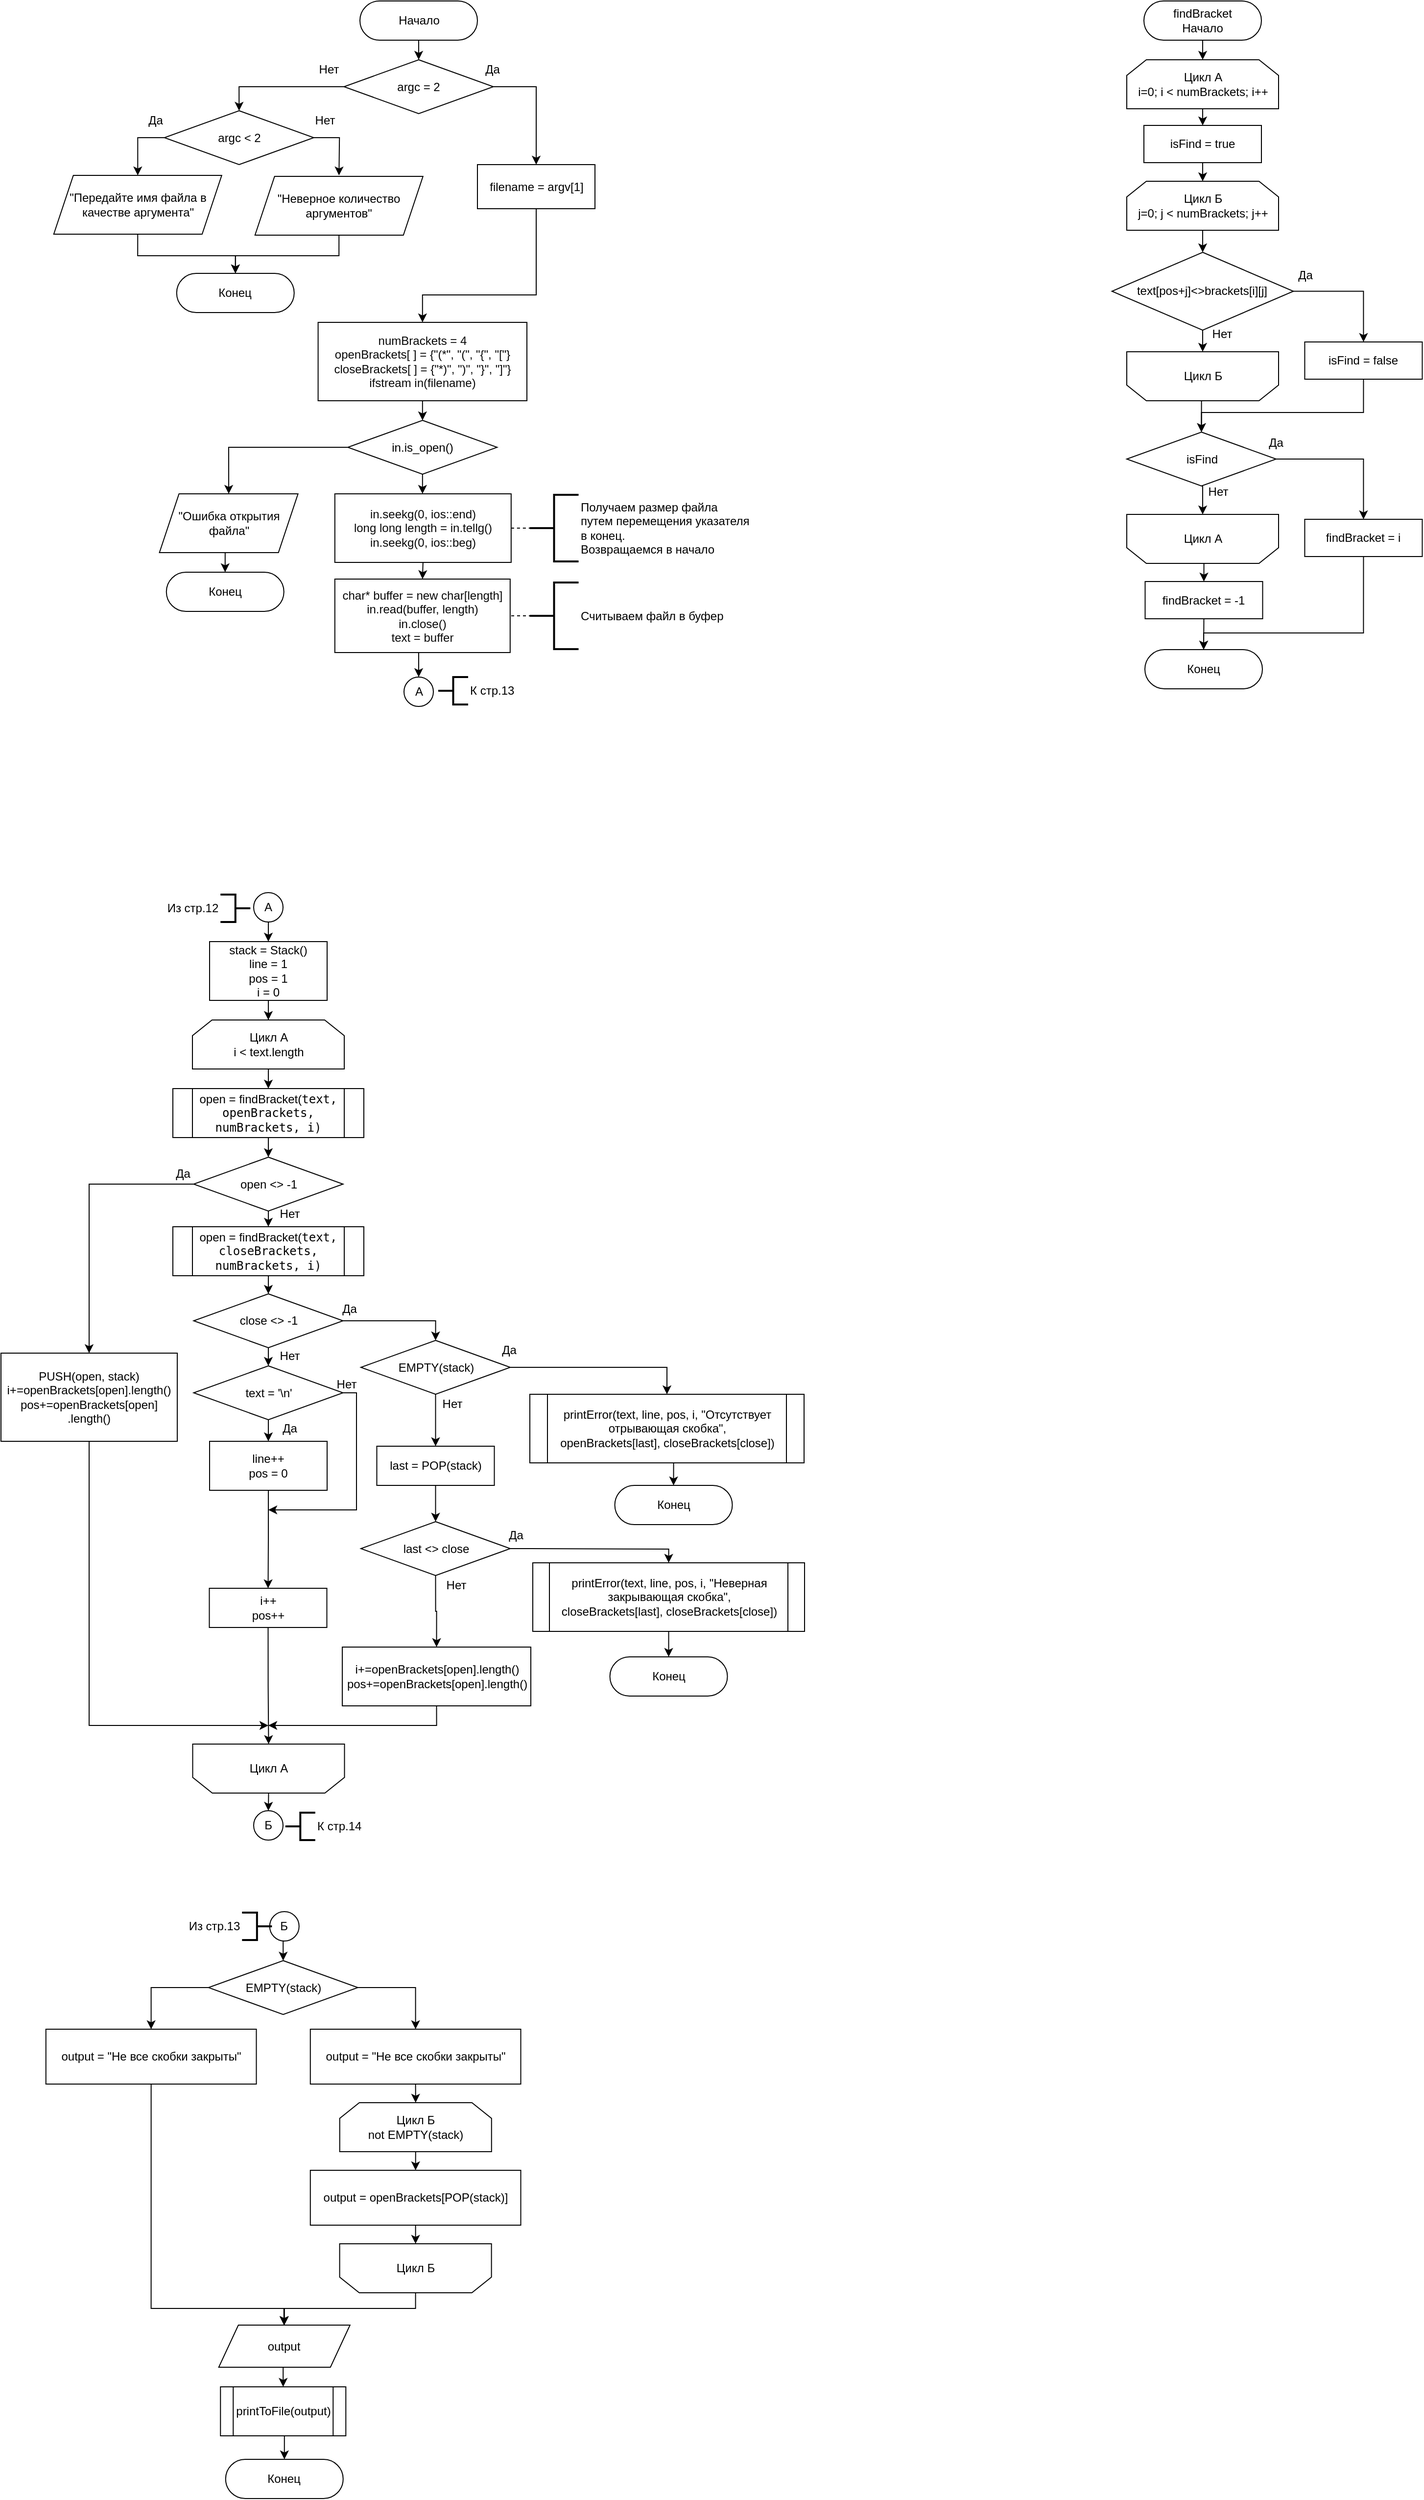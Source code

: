 <mxfile version="22.1.2" type="device">
  <diagram name="Страница — 1" id="zoibmuiwLpWQmR0h0pZn">
    <mxGraphModel dx="1595" dy="1927" grid="0" gridSize="10" guides="1" tooltips="1" connect="1" arrows="1" fold="1" page="1" pageScale="1" pageWidth="827" pageHeight="1169" math="0" shadow="0">
      <root>
        <mxCell id="0" />
        <mxCell id="1" parent="0" />
        <mxCell id="9BEvvEZja1P8HyDx4Oen-27" style="edgeStyle=orthogonalEdgeStyle;rounded=0;orthogonalLoop=1;jettySize=auto;html=1;exitX=0.5;exitY=1;exitDx=0;exitDy=0;entryX=0.5;entryY=0;entryDx=0;entryDy=0;" parent="1" source="ZhcjvvZl7OGJaKGq7VVc-1" target="9BEvvEZja1P8HyDx4Oen-25" edge="1">
          <mxGeometry relative="1" as="geometry" />
        </mxCell>
        <mxCell id="ZhcjvvZl7OGJaKGq7VVc-1" value="Начало" style="rounded=1;whiteSpace=wrap;html=1;arcSize=50;" parent="1" vertex="1">
          <mxGeometry x="369.5" y="-740" width="120" height="40" as="geometry" />
        </mxCell>
        <mxCell id="ZhcjvvZl7OGJaKGq7VVc-5" value="" style="edgeStyle=orthogonalEdgeStyle;rounded=0;orthogonalLoop=1;jettySize=auto;html=1;" parent="1" source="ZhcjvvZl7OGJaKGq7VVc-3" target="ZhcjvvZl7OGJaKGq7VVc-4" edge="1">
          <mxGeometry relative="1" as="geometry" />
        </mxCell>
        <mxCell id="ZhcjvvZl7OGJaKGq7VVc-3" value="stack = Stack()&lt;br&gt;line = 1&lt;br&gt;pos = 1&lt;br&gt;i = 0" style="rounded=0;whiteSpace=wrap;html=1;" parent="1" vertex="1">
          <mxGeometry x="216" y="220" width="120" height="60" as="geometry" />
        </mxCell>
        <mxCell id="ZhcjvvZl7OGJaKGq7VVc-11" style="edgeStyle=orthogonalEdgeStyle;rounded=0;orthogonalLoop=1;jettySize=auto;html=1;exitX=0.5;exitY=1;exitDx=0;exitDy=0;entryX=0.5;entryY=0;entryDx=0;entryDy=0;" parent="1" source="ZhcjvvZl7OGJaKGq7VVc-4" target="ZhcjvvZl7OGJaKGq7VVc-7" edge="1">
          <mxGeometry relative="1" as="geometry" />
        </mxCell>
        <mxCell id="ZhcjvvZl7OGJaKGq7VVc-4" value="Цикл А&lt;br&gt;i &amp;lt; text.length" style="shape=loopLimit;whiteSpace=wrap;html=1;" parent="1" vertex="1">
          <mxGeometry x="198.5" y="300" width="155" height="50" as="geometry" />
        </mxCell>
        <mxCell id="ZhcjvvZl7OGJaKGq7VVc-9" value="" style="edgeStyle=orthogonalEdgeStyle;rounded=0;orthogonalLoop=1;jettySize=auto;html=1;" parent="1" source="ZhcjvvZl7OGJaKGq7VVc-7" target="ZhcjvvZl7OGJaKGq7VVc-8" edge="1">
          <mxGeometry relative="1" as="geometry" />
        </mxCell>
        <mxCell id="ZhcjvvZl7OGJaKGq7VVc-7" value="open =&amp;nbsp;findBracket(&lt;span style=&quot;font-family: &amp;quot;JetBrains Mono&amp;quot;, monospace; background-color: rgb(255, 255, 255);&quot;&gt;text&lt;/span&gt;&lt;span style=&quot;font-family: &amp;quot;JetBrains Mono&amp;quot;, monospace; background-color: rgb(255, 255, 255); color: rgb(8, 8, 8);&quot;&gt;, &lt;/span&gt;&lt;span style=&quot;font-family: &amp;quot;JetBrains Mono&amp;quot;, monospace; background-color: rgb(255, 255, 255);&quot;&gt;openBrackets&lt;/span&gt;&lt;span style=&quot;font-family: &amp;quot;JetBrains Mono&amp;quot;, monospace; background-color: rgb(255, 255, 255); color: rgb(8, 8, 8);&quot;&gt;, &lt;/span&gt;&lt;span style=&quot;font-family: &amp;quot;JetBrains Mono&amp;quot;, monospace; background-color: rgb(255, 255, 255);&quot;&gt;numBrackets&lt;/span&gt;&lt;span style=&quot;font-family: &amp;quot;JetBrains Mono&amp;quot;, monospace; background-color: rgb(255, 255, 255); color: rgb(8, 8, 8);&quot;&gt;, &lt;/span&gt;&lt;span style=&quot;font-family: &amp;quot;JetBrains Mono&amp;quot;, monospace; background-color: rgb(255, 255, 255);&quot;&gt;i&lt;/span&gt;&lt;span style=&quot;font-family: &amp;quot;JetBrains Mono&amp;quot;, monospace; background-color: rgb(255, 255, 255); color: rgb(8, 8, 8);&quot;&gt;)&lt;/span&gt;" style="shape=process;whiteSpace=wrap;html=1;backgroundOutline=1;" parent="1" vertex="1">
          <mxGeometry x="178.5" y="370" width="195" height="50" as="geometry" />
        </mxCell>
        <mxCell id="ZhcjvvZl7OGJaKGq7VVc-20" style="edgeStyle=orthogonalEdgeStyle;rounded=0;orthogonalLoop=1;jettySize=auto;html=1;exitX=0;exitY=0.5;exitDx=0;exitDy=0;" parent="1" source="ZhcjvvZl7OGJaKGq7VVc-8" target="ZhcjvvZl7OGJaKGq7VVc-12" edge="1">
          <mxGeometry relative="1" as="geometry" />
        </mxCell>
        <mxCell id="ZhcjvvZl7OGJaKGq7VVc-32" style="edgeStyle=orthogonalEdgeStyle;rounded=0;orthogonalLoop=1;jettySize=auto;html=1;exitX=0.5;exitY=1;exitDx=0;exitDy=0;entryX=0.5;entryY=0;entryDx=0;entryDy=0;" parent="1" source="ZhcjvvZl7OGJaKGq7VVc-8" target="ZhcjvvZl7OGJaKGq7VVc-31" edge="1">
          <mxGeometry relative="1" as="geometry" />
        </mxCell>
        <mxCell id="ZhcjvvZl7OGJaKGq7VVc-8" value="open &amp;lt;&amp;gt; -1" style="rhombus;whiteSpace=wrap;html=1;" parent="1" vertex="1">
          <mxGeometry x="199.75" y="440" width="152.5" height="55" as="geometry" />
        </mxCell>
        <mxCell id="9BEvvEZja1P8HyDx4Oen-1" style="edgeStyle=orthogonalEdgeStyle;rounded=0;orthogonalLoop=1;jettySize=auto;html=1;exitX=0.5;exitY=1;exitDx=0;exitDy=0;" parent="1" source="ZhcjvvZl7OGJaKGq7VVc-12" edge="1">
          <mxGeometry relative="1" as="geometry">
            <mxPoint x="276" y="1020" as="targetPoint" />
            <Array as="points">
              <mxPoint x="93" y="1020" />
            </Array>
          </mxGeometry>
        </mxCell>
        <mxCell id="ZhcjvvZl7OGJaKGq7VVc-12" value="PUSH(open, stack)&lt;br&gt;i+=openBrackets[open].length()&lt;br&gt;pos+=openBrackets[open]&lt;br&gt;.length()" style="rounded=0;whiteSpace=wrap;html=1;" parent="1" vertex="1">
          <mxGeometry x="3" y="640" width="180" height="90" as="geometry" />
        </mxCell>
        <mxCell id="ZhcjvvZl7OGJaKGq7VVc-30" style="edgeStyle=orthogonalEdgeStyle;rounded=0;orthogonalLoop=1;jettySize=auto;html=1;exitX=1;exitY=0.5;exitDx=0;exitDy=0;entryX=0.5;entryY=0;entryDx=0;entryDy=0;" parent="1" source="ZhcjvvZl7OGJaKGq7VVc-16" target="ZhcjvvZl7OGJaKGq7VVc-18" edge="1">
          <mxGeometry relative="1" as="geometry" />
        </mxCell>
        <mxCell id="ZhcjvvZl7OGJaKGq7VVc-48" style="edgeStyle=orthogonalEdgeStyle;rounded=0;orthogonalLoop=1;jettySize=auto;html=1;exitX=0.5;exitY=1;exitDx=0;exitDy=0;entryX=0.5;entryY=0;entryDx=0;entryDy=0;" parent="1" source="ZhcjvvZl7OGJaKGq7VVc-16" target="ZhcjvvZl7OGJaKGq7VVc-22" edge="1">
          <mxGeometry relative="1" as="geometry" />
        </mxCell>
        <mxCell id="ZhcjvvZl7OGJaKGq7VVc-16" value="close &amp;lt;&amp;gt; -1" style="rhombus;whiteSpace=wrap;html=1;" parent="1" vertex="1">
          <mxGeometry x="199.75" y="579.5" width="152.5" height="55" as="geometry" />
        </mxCell>
        <mxCell id="ZhcjvvZl7OGJaKGq7VVc-37" style="edgeStyle=orthogonalEdgeStyle;rounded=0;orthogonalLoop=1;jettySize=auto;html=1;exitX=0.5;exitY=1;exitDx=0;exitDy=0;entryX=0.5;entryY=0;entryDx=0;entryDy=0;" parent="1" source="ZhcjvvZl7OGJaKGq7VVc-18" target="ZhcjvvZl7OGJaKGq7VVc-35" edge="1">
          <mxGeometry relative="1" as="geometry" />
        </mxCell>
        <mxCell id="ZhcjvvZl7OGJaKGq7VVc-38" style="edgeStyle=orthogonalEdgeStyle;rounded=0;orthogonalLoop=1;jettySize=auto;html=1;exitX=1;exitY=0.5;exitDx=0;exitDy=0;entryX=0.5;entryY=0;entryDx=0;entryDy=0;" parent="1" source="ZhcjvvZl7OGJaKGq7VVc-18" target="ZhcjvvZl7OGJaKGq7VVc-27" edge="1">
          <mxGeometry relative="1" as="geometry" />
        </mxCell>
        <mxCell id="ZhcjvvZl7OGJaKGq7VVc-18" value="EMPTY(stack)" style="rhombus;whiteSpace=wrap;html=1;" parent="1" vertex="1">
          <mxGeometry x="370.5" y="627" width="152.5" height="55" as="geometry" />
        </mxCell>
        <mxCell id="ZhcjvvZl7OGJaKGq7VVc-41" style="edgeStyle=orthogonalEdgeStyle;rounded=0;orthogonalLoop=1;jettySize=auto;html=1;exitX=1;exitY=0.5;exitDx=0;exitDy=0;entryX=0.5;entryY=0;entryDx=0;entryDy=0;" parent="1" source="ZhcjvvZl7OGJaKGq7VVc-19" target="ZhcjvvZl7OGJaKGq7VVc-28" edge="1">
          <mxGeometry relative="1" as="geometry">
            <mxPoint x="546" y="839.5" as="sourcePoint" />
            <Array as="points">
              <mxPoint x="543" y="840" />
              <mxPoint x="685" y="840" />
            </Array>
          </mxGeometry>
        </mxCell>
        <mxCell id="9BEvvEZja1P8HyDx4Oen-3" style="edgeStyle=orthogonalEdgeStyle;rounded=0;orthogonalLoop=1;jettySize=auto;html=1;exitX=0.5;exitY=1;exitDx=0;exitDy=0;entryX=0.5;entryY=0;entryDx=0;entryDy=0;" parent="1" source="ZhcjvvZl7OGJaKGq7VVc-19" target="9BEvvEZja1P8HyDx4Oen-2" edge="1">
          <mxGeometry relative="1" as="geometry" />
        </mxCell>
        <mxCell id="ZhcjvvZl7OGJaKGq7VVc-19" value="last &amp;lt;&amp;gt; close" style="rhombus;whiteSpace=wrap;html=1;" parent="1" vertex="1">
          <mxGeometry x="370.5" y="812" width="152.5" height="55" as="geometry" />
        </mxCell>
        <mxCell id="ZhcjvvZl7OGJaKGq7VVc-29" style="edgeStyle=orthogonalEdgeStyle;rounded=0;orthogonalLoop=1;jettySize=auto;html=1;exitX=0.5;exitY=1;exitDx=0;exitDy=0;entryX=0.5;entryY=0;entryDx=0;entryDy=0;" parent="1" source="ZhcjvvZl7OGJaKGq7VVc-22" target="ZhcjvvZl7OGJaKGq7VVc-26" edge="1">
          <mxGeometry relative="1" as="geometry" />
        </mxCell>
        <mxCell id="ZhcjvvZl7OGJaKGq7VVc-50" style="edgeStyle=orthogonalEdgeStyle;rounded=0;orthogonalLoop=1;jettySize=auto;html=1;exitX=1;exitY=0.5;exitDx=0;exitDy=0;" parent="1" source="ZhcjvvZl7OGJaKGq7VVc-22" edge="1">
          <mxGeometry relative="1" as="geometry">
            <Array as="points">
              <mxPoint x="366" y="681" />
              <mxPoint x="366" y="800" />
            </Array>
            <mxPoint x="276" y="800" as="targetPoint" />
          </mxGeometry>
        </mxCell>
        <mxCell id="ZhcjvvZl7OGJaKGq7VVc-22" value="text = &#39;\n&#39;" style="rhombus;whiteSpace=wrap;html=1;" parent="1" vertex="1">
          <mxGeometry x="199.75" y="653" width="152.5" height="55" as="geometry" />
        </mxCell>
        <mxCell id="ZhcjvvZl7OGJaKGq7VVc-60" style="edgeStyle=orthogonalEdgeStyle;rounded=0;orthogonalLoop=1;jettySize=auto;html=1;exitX=0.5;exitY=1;exitDx=0;exitDy=0;entryX=0.5;entryY=1;entryDx=0;entryDy=0;" parent="1" source="ZhcjvvZl7OGJaKGq7VVc-23" target="ZhcjvvZl7OGJaKGq7VVc-61" edge="1">
          <mxGeometry relative="1" as="geometry">
            <mxPoint x="276" y="936" as="targetPoint" />
          </mxGeometry>
        </mxCell>
        <mxCell id="ZhcjvvZl7OGJaKGq7VVc-23" value="i++&lt;br&gt;pos++" style="rounded=0;whiteSpace=wrap;html=1;" parent="1" vertex="1">
          <mxGeometry x="215.75" y="880" width="120" height="40" as="geometry" />
        </mxCell>
        <mxCell id="ZhcjvvZl7OGJaKGq7VVc-51" style="edgeStyle=orthogonalEdgeStyle;rounded=0;orthogonalLoop=1;jettySize=auto;html=1;exitX=0.5;exitY=1;exitDx=0;exitDy=0;entryX=0.5;entryY=0;entryDx=0;entryDy=0;" parent="1" source="ZhcjvvZl7OGJaKGq7VVc-26" target="ZhcjvvZl7OGJaKGq7VVc-23" edge="1">
          <mxGeometry relative="1" as="geometry" />
        </mxCell>
        <mxCell id="ZhcjvvZl7OGJaKGq7VVc-26" value="line++&lt;br&gt;pos = 0" style="rounded=0;whiteSpace=wrap;html=1;" parent="1" vertex="1">
          <mxGeometry x="216" y="730" width="120" height="50" as="geometry" />
        </mxCell>
        <mxCell id="ZhcjvvZl7OGJaKGq7VVc-40" style="edgeStyle=orthogonalEdgeStyle;rounded=0;orthogonalLoop=1;jettySize=auto;html=1;exitX=0.5;exitY=1;exitDx=0;exitDy=0;entryX=0.5;entryY=0;entryDx=0;entryDy=0;" parent="1" source="ZhcjvvZl7OGJaKGq7VVc-27" target="ZhcjvvZl7OGJaKGq7VVc-39" edge="1">
          <mxGeometry relative="1" as="geometry" />
        </mxCell>
        <mxCell id="ZhcjvvZl7OGJaKGq7VVc-27" value="printError(text, line, pos, i,&amp;nbsp;&quot;Отсутствует отрывающая скобка&quot;, openBrackets&lt;span style=&quot;border-color: var(--border-color); background-color: rgb(255, 255, 255); color: rgb(8, 8, 8);&quot;&gt;[&lt;/span&gt;&lt;span style=&quot;border-color: var(--border-color); background-color: rgb(255, 255, 255);&quot;&gt;last&lt;/span&gt;&lt;span style=&quot;border-color: var(--border-color); background-color: rgb(255, 255, 255); color: rgb(8, 8, 8);&quot;&gt;],&amp;nbsp;&lt;/span&gt;&lt;span style=&quot;border-color: var(--border-color); background-color: rgb(255, 255, 255);&quot;&gt;closeBrackets&lt;/span&gt;&lt;span style=&quot;border-color: var(--border-color); background-color: rgb(255, 255, 255); color: rgb(8, 8, 8);&quot;&gt;[&lt;/span&gt;&lt;span style=&quot;border-color: var(--border-color); background-color: rgb(255, 255, 255);&quot;&gt;close&lt;/span&gt;&lt;span style=&quot;border-color: var(--border-color); background-color: rgb(255, 255, 255); color: rgb(8, 8, 8);&quot;&gt;])&lt;/span&gt;" style="shape=process;whiteSpace=wrap;html=1;backgroundOutline=1;size=0.063;" parent="1" vertex="1">
          <mxGeometry x="543" y="682" width="280" height="70" as="geometry" />
        </mxCell>
        <mxCell id="ZhcjvvZl7OGJaKGq7VVc-42" style="edgeStyle=orthogonalEdgeStyle;rounded=0;orthogonalLoop=1;jettySize=auto;html=1;exitX=0.5;exitY=1;exitDx=0;exitDy=0;entryX=0.5;entryY=0;entryDx=0;entryDy=0;" parent="1" source="ZhcjvvZl7OGJaKGq7VVc-28" target="ZhcjvvZl7OGJaKGq7VVc-34" edge="1">
          <mxGeometry relative="1" as="geometry" />
        </mxCell>
        <mxCell id="ZhcjvvZl7OGJaKGq7VVc-28" value="printError(text, line, pos, i,&amp;nbsp;&quot;Неверная закрывающая скобка&quot;, closeBrackets&lt;span style=&quot;border-color: var(--border-color); background-color: rgb(255, 255, 255); color: rgb(8, 8, 8);&quot;&gt;[&lt;/span&gt;&lt;span style=&quot;border-color: var(--border-color); background-color: rgb(255, 255, 255);&quot;&gt;last&lt;/span&gt;&lt;span style=&quot;border-color: var(--border-color); background-color: rgb(255, 255, 255); color: rgb(8, 8, 8);&quot;&gt;],&amp;nbsp;&lt;/span&gt;&lt;span style=&quot;border-color: var(--border-color); background-color: rgb(255, 255, 255);&quot;&gt;closeBrackets&lt;/span&gt;&lt;span style=&quot;border-color: var(--border-color); background-color: rgb(255, 255, 255); color: rgb(8, 8, 8);&quot;&gt;[&lt;/span&gt;&lt;span style=&quot;border-color: var(--border-color); background-color: rgb(255, 255, 255);&quot;&gt;close&lt;/span&gt;&lt;span style=&quot;border-color: var(--border-color); background-color: rgb(255, 255, 255); color: rgb(8, 8, 8);&quot;&gt;])&lt;/span&gt;" style="shape=process;whiteSpace=wrap;html=1;backgroundOutline=1;size=0.063;" parent="1" vertex="1">
          <mxGeometry x="546" y="854" width="277.5" height="70" as="geometry" />
        </mxCell>
        <mxCell id="ZhcjvvZl7OGJaKGq7VVc-33" style="edgeStyle=orthogonalEdgeStyle;rounded=0;orthogonalLoop=1;jettySize=auto;html=1;exitX=0.5;exitY=1;exitDx=0;exitDy=0;entryX=0.5;entryY=0;entryDx=0;entryDy=0;" parent="1" source="ZhcjvvZl7OGJaKGq7VVc-31" target="ZhcjvvZl7OGJaKGq7VVc-16" edge="1">
          <mxGeometry relative="1" as="geometry" />
        </mxCell>
        <mxCell id="ZhcjvvZl7OGJaKGq7VVc-31" value="open =&amp;nbsp;findBracket(&lt;span style=&quot;font-family: &amp;quot;JetBrains Mono&amp;quot;, monospace; background-color: rgb(255, 255, 255);&quot;&gt;text&lt;/span&gt;&lt;span style=&quot;font-family: &amp;quot;JetBrains Mono&amp;quot;, monospace; background-color: rgb(255, 255, 255); color: rgb(8, 8, 8);&quot;&gt;, close&lt;/span&gt;&lt;span style=&quot;font-family: &amp;quot;JetBrains Mono&amp;quot;, monospace; background-color: rgb(255, 255, 255);&quot;&gt;Brackets&lt;/span&gt;&lt;span style=&quot;font-family: &amp;quot;JetBrains Mono&amp;quot;, monospace; background-color: rgb(255, 255, 255); color: rgb(8, 8, 8);&quot;&gt;, &lt;/span&gt;&lt;span style=&quot;font-family: &amp;quot;JetBrains Mono&amp;quot;, monospace; background-color: rgb(255, 255, 255);&quot;&gt;numBrackets&lt;/span&gt;&lt;span style=&quot;font-family: &amp;quot;JetBrains Mono&amp;quot;, monospace; background-color: rgb(255, 255, 255); color: rgb(8, 8, 8);&quot;&gt;, &lt;/span&gt;&lt;span style=&quot;font-family: &amp;quot;JetBrains Mono&amp;quot;, monospace; background-color: rgb(255, 255, 255);&quot;&gt;i&lt;/span&gt;&lt;span style=&quot;font-family: &amp;quot;JetBrains Mono&amp;quot;, monospace; background-color: rgb(255, 255, 255); color: rgb(8, 8, 8);&quot;&gt;)&lt;/span&gt;" style="shape=process;whiteSpace=wrap;html=1;backgroundOutline=1;" parent="1" vertex="1">
          <mxGeometry x="178.5" y="511" width="195" height="50" as="geometry" />
        </mxCell>
        <mxCell id="ZhcjvvZl7OGJaKGq7VVc-34" value="Конец" style="rounded=1;whiteSpace=wrap;html=1;arcSize=50;" parent="1" vertex="1">
          <mxGeometry x="624.75" y="950" width="120" height="40" as="geometry" />
        </mxCell>
        <mxCell id="ZhcjvvZl7OGJaKGq7VVc-36" style="edgeStyle=orthogonalEdgeStyle;rounded=0;orthogonalLoop=1;jettySize=auto;html=1;exitX=0.5;exitY=1;exitDx=0;exitDy=0;entryX=0.5;entryY=0;entryDx=0;entryDy=0;" parent="1" source="ZhcjvvZl7OGJaKGq7VVc-35" target="ZhcjvvZl7OGJaKGq7VVc-19" edge="1">
          <mxGeometry relative="1" as="geometry" />
        </mxCell>
        <mxCell id="ZhcjvvZl7OGJaKGq7VVc-35" value="last = POP(stack)" style="rounded=0;whiteSpace=wrap;html=1;" parent="1" vertex="1">
          <mxGeometry x="386.75" y="735" width="120" height="40" as="geometry" />
        </mxCell>
        <mxCell id="ZhcjvvZl7OGJaKGq7VVc-39" value="Конец" style="rounded=1;whiteSpace=wrap;html=1;arcSize=50;" parent="1" vertex="1">
          <mxGeometry x="629.75" y="775" width="120" height="40" as="geometry" />
        </mxCell>
        <mxCell id="ZhcjvvZl7OGJaKGq7VVc-44" value="Нет" style="text;html=1;strokeColor=none;fillColor=none;align=center;verticalAlign=middle;whiteSpace=wrap;rounded=0;" parent="1" vertex="1">
          <mxGeometry x="283" y="488" width="30" height="20" as="geometry" />
        </mxCell>
        <mxCell id="ZhcjvvZl7OGJaKGq7VVc-45" value="Да" style="text;html=1;strokeColor=none;fillColor=none;align=center;verticalAlign=middle;whiteSpace=wrap;rounded=0;" parent="1" vertex="1">
          <mxGeometry x="173.75" y="447" width="30" height="20" as="geometry" />
        </mxCell>
        <mxCell id="ZhcjvvZl7OGJaKGq7VVc-46" value="Да" style="text;html=1;strokeColor=none;fillColor=none;align=center;verticalAlign=middle;whiteSpace=wrap;rounded=0;" parent="1" vertex="1">
          <mxGeometry x="343.5" y="584.5" width="30" height="20" as="geometry" />
        </mxCell>
        <mxCell id="ZhcjvvZl7OGJaKGq7VVc-47" value="Нет" style="text;html=1;strokeColor=none;fillColor=none;align=center;verticalAlign=middle;whiteSpace=wrap;rounded=0;" parent="1" vertex="1">
          <mxGeometry x="283" y="633" width="30" height="20" as="geometry" />
        </mxCell>
        <mxCell id="ZhcjvvZl7OGJaKGq7VVc-53" value="Да" style="text;html=1;strokeColor=none;fillColor=none;align=center;verticalAlign=middle;whiteSpace=wrap;rounded=0;" parent="1" vertex="1">
          <mxGeometry x="506.75" y="627" width="30" height="20" as="geometry" />
        </mxCell>
        <mxCell id="ZhcjvvZl7OGJaKGq7VVc-54" value="Да" style="text;html=1;strokeColor=none;fillColor=none;align=center;verticalAlign=middle;whiteSpace=wrap;rounded=0;" parent="1" vertex="1">
          <mxGeometry x="514" y="816" width="30" height="20" as="geometry" />
        </mxCell>
        <mxCell id="ZhcjvvZl7OGJaKGq7VVc-55" value="Да" style="text;html=1;strokeColor=none;fillColor=none;align=center;verticalAlign=middle;whiteSpace=wrap;rounded=0;" parent="1" vertex="1">
          <mxGeometry x="283" y="707" width="30" height="20" as="geometry" />
        </mxCell>
        <mxCell id="ZhcjvvZl7OGJaKGq7VVc-56" value="Нет" style="text;html=1;strokeColor=none;fillColor=none;align=center;verticalAlign=middle;whiteSpace=wrap;rounded=0;" parent="1" vertex="1">
          <mxGeometry x="340.5" y="662" width="30" height="20" as="geometry" />
        </mxCell>
        <mxCell id="ZhcjvvZl7OGJaKGq7VVc-57" value="Нет" style="text;html=1;strokeColor=none;fillColor=none;align=center;verticalAlign=middle;whiteSpace=wrap;rounded=0;" parent="1" vertex="1">
          <mxGeometry x="453" y="867" width="30" height="20" as="geometry" />
        </mxCell>
        <mxCell id="ZhcjvvZl7OGJaKGq7VVc-59" value="Нет" style="text;html=1;strokeColor=none;fillColor=none;align=center;verticalAlign=middle;whiteSpace=wrap;rounded=0;" parent="1" vertex="1">
          <mxGeometry x="449" y="682" width="30" height="20" as="geometry" />
        </mxCell>
        <mxCell id="ZhcjvvZl7OGJaKGq7VVc-69" style="edgeStyle=orthogonalEdgeStyle;rounded=0;orthogonalLoop=1;jettySize=auto;html=1;exitX=0.5;exitY=0;exitDx=0;exitDy=0;entryX=0.5;entryY=0;entryDx=0;entryDy=0;" parent="1" source="ZhcjvvZl7OGJaKGq7VVc-61" target="ZhcjvvZl7OGJaKGq7VVc-66" edge="1">
          <mxGeometry relative="1" as="geometry" />
        </mxCell>
        <mxCell id="ZhcjvvZl7OGJaKGq7VVc-61" value="Цикл А" style="shape=loopLimit;whiteSpace=wrap;html=1;direction=west;" parent="1" vertex="1">
          <mxGeometry x="198.75" y="1039" width="155" height="50" as="geometry" />
        </mxCell>
        <mxCell id="ZhcjvvZl7OGJaKGq7VVc-63" style="edgeStyle=orthogonalEdgeStyle;rounded=0;orthogonalLoop=1;jettySize=auto;html=1;exitX=0.5;exitY=1;exitDx=0;exitDy=0;entryX=0.5;entryY=0;entryDx=0;entryDy=0;" parent="1" source="ZhcjvvZl7OGJaKGq7VVc-62" target="ZhcjvvZl7OGJaKGq7VVc-3" edge="1">
          <mxGeometry relative="1" as="geometry" />
        </mxCell>
        <mxCell id="ZhcjvvZl7OGJaKGq7VVc-62" value="A" style="ellipse;whiteSpace=wrap;html=1;aspect=fixed;" parent="1" vertex="1">
          <mxGeometry x="261" y="170" width="30" height="30" as="geometry" />
        </mxCell>
        <mxCell id="ZhcjvvZl7OGJaKGq7VVc-64" value="A" style="ellipse;whiteSpace=wrap;html=1;aspect=fixed;" parent="1" vertex="1">
          <mxGeometry x="414.5" y="-50" width="30" height="30" as="geometry" />
        </mxCell>
        <mxCell id="ZhcjvvZl7OGJaKGq7VVc-66" value="Б" style="ellipse;whiteSpace=wrap;html=1;aspect=fixed;" parent="1" vertex="1">
          <mxGeometry x="261" y="1107" width="30" height="30" as="geometry" />
        </mxCell>
        <mxCell id="ZhcjvvZl7OGJaKGq7VVc-72" style="edgeStyle=orthogonalEdgeStyle;rounded=0;orthogonalLoop=1;jettySize=auto;html=1;exitX=0.5;exitY=1;exitDx=0;exitDy=0;entryX=0.5;entryY=0;entryDx=0;entryDy=0;" parent="1" source="ZhcjvvZl7OGJaKGq7VVc-67" target="ZhcjvvZl7OGJaKGq7VVc-71" edge="1">
          <mxGeometry relative="1" as="geometry" />
        </mxCell>
        <mxCell id="ZhcjvvZl7OGJaKGq7VVc-67" value="Б" style="ellipse;whiteSpace=wrap;html=1;aspect=fixed;" parent="1" vertex="1">
          <mxGeometry x="277.38" y="1210" width="30" height="30" as="geometry" />
        </mxCell>
        <mxCell id="9BEvvEZja1P8HyDx4Oen-8" style="edgeStyle=orthogonalEdgeStyle;rounded=0;orthogonalLoop=1;jettySize=auto;html=1;exitX=0;exitY=0.5;exitDx=0;exitDy=0;entryX=0.5;entryY=0;entryDx=0;entryDy=0;" parent="1" source="ZhcjvvZl7OGJaKGq7VVc-71" target="9BEvvEZja1P8HyDx4Oen-13" edge="1">
          <mxGeometry relative="1" as="geometry">
            <mxPoint x="144.13" y="1346" as="targetPoint" />
          </mxGeometry>
        </mxCell>
        <mxCell id="9BEvvEZja1P8HyDx4Oen-9" style="edgeStyle=orthogonalEdgeStyle;rounded=0;orthogonalLoop=1;jettySize=auto;html=1;exitX=1;exitY=0.5;exitDx=0;exitDy=0;entryX=0.5;entryY=0;entryDx=0;entryDy=0;" parent="1" source="ZhcjvvZl7OGJaKGq7VVc-71" target="9BEvvEZja1P8HyDx4Oen-7" edge="1">
          <mxGeometry relative="1" as="geometry" />
        </mxCell>
        <mxCell id="ZhcjvvZl7OGJaKGq7VVc-71" value="EMPTY(stack)" style="rhombus;whiteSpace=wrap;html=1;" parent="1" vertex="1">
          <mxGeometry x="214.88" y="1260" width="152.5" height="55" as="geometry" />
        </mxCell>
        <mxCell id="9BEvvEZja1P8HyDx4Oen-22" style="edgeStyle=orthogonalEdgeStyle;rounded=0;orthogonalLoop=1;jettySize=auto;html=1;exitX=0.5;exitY=1;exitDx=0;exitDy=0;entryX=0.5;entryY=0;entryDx=0;entryDy=0;" parent="1" source="ZhcjvvZl7OGJaKGq7VVc-73" target="9BEvvEZja1P8HyDx4Oen-21" edge="1">
          <mxGeometry relative="1" as="geometry" />
        </mxCell>
        <mxCell id="ZhcjvvZl7OGJaKGq7VVc-73" value="output" style="shape=parallelogram;perimeter=parallelogramPerimeter;whiteSpace=wrap;html=1;fixedSize=1;" parent="1" vertex="1">
          <mxGeometry x="225.38" y="1632" width="134" height="43" as="geometry" />
        </mxCell>
        <mxCell id="9BEvvEZja1P8HyDx4Oen-4" style="edgeStyle=orthogonalEdgeStyle;rounded=0;orthogonalLoop=1;jettySize=auto;html=1;exitX=0.5;exitY=1;exitDx=0;exitDy=0;" parent="1" source="9BEvvEZja1P8HyDx4Oen-2" edge="1">
          <mxGeometry relative="1" as="geometry">
            <mxPoint x="276" y="1020" as="targetPoint" />
            <Array as="points">
              <mxPoint x="448" y="1020" />
              <mxPoint x="276" y="1020" />
            </Array>
          </mxGeometry>
        </mxCell>
        <mxCell id="9BEvvEZja1P8HyDx4Oen-2" value="i+=openBrackets[open].length()&lt;br&gt;pos+=openBrackets[open].length()" style="rounded=0;whiteSpace=wrap;html=1;" parent="1" vertex="1">
          <mxGeometry x="351.5" y="940" width="192.5" height="60" as="geometry" />
        </mxCell>
        <mxCell id="9BEvvEZja1P8HyDx4Oen-14" style="edgeStyle=orthogonalEdgeStyle;rounded=0;orthogonalLoop=1;jettySize=auto;html=1;exitX=0.5;exitY=1;exitDx=0;exitDy=0;entryX=0.5;entryY=0;entryDx=0;entryDy=0;" parent="1" source="9BEvvEZja1P8HyDx4Oen-7" target="9BEvvEZja1P8HyDx4Oen-10" edge="1">
          <mxGeometry relative="1" as="geometry" />
        </mxCell>
        <mxCell id="9BEvvEZja1P8HyDx4Oen-7" value="output = &quot;Не все скобки закрыты&quot;" style="rounded=0;whiteSpace=wrap;html=1;" parent="1" vertex="1">
          <mxGeometry x="318.88" y="1330" width="214.87" height="56" as="geometry" />
        </mxCell>
        <mxCell id="9BEvvEZja1P8HyDx4Oen-15" style="edgeStyle=orthogonalEdgeStyle;rounded=0;orthogonalLoop=1;jettySize=auto;html=1;exitX=0.5;exitY=1;exitDx=0;exitDy=0;entryX=0.5;entryY=0;entryDx=0;entryDy=0;" parent="1" source="9BEvvEZja1P8HyDx4Oen-10" target="9BEvvEZja1P8HyDx4Oen-12" edge="1">
          <mxGeometry relative="1" as="geometry" />
        </mxCell>
        <mxCell id="9BEvvEZja1P8HyDx4Oen-10" value="Цикл Б&lt;br&gt;not EMPTY(stack)" style="shape=loopLimit;whiteSpace=wrap;html=1;" parent="1" vertex="1">
          <mxGeometry x="348.88" y="1405" width="155" height="50" as="geometry" />
        </mxCell>
        <mxCell id="9BEvvEZja1P8HyDx4Oen-19" style="edgeStyle=orthogonalEdgeStyle;rounded=0;orthogonalLoop=1;jettySize=auto;html=1;exitX=0.5;exitY=0;exitDx=0;exitDy=0;" parent="1" source="9BEvvEZja1P8HyDx4Oen-11" target="ZhcjvvZl7OGJaKGq7VVc-73" edge="1">
          <mxGeometry relative="1" as="geometry">
            <Array as="points">
              <mxPoint x="425.88" y="1615" />
              <mxPoint x="291.88" y="1615" />
            </Array>
          </mxGeometry>
        </mxCell>
        <mxCell id="9BEvvEZja1P8HyDx4Oen-11" value="Цикл Б" style="shape=loopLimit;whiteSpace=wrap;html=1;direction=west;" parent="1" vertex="1">
          <mxGeometry x="348.81" y="1549" width="155" height="50" as="geometry" />
        </mxCell>
        <mxCell id="9BEvvEZja1P8HyDx4Oen-16" style="edgeStyle=orthogonalEdgeStyle;rounded=0;orthogonalLoop=1;jettySize=auto;html=1;exitX=0.5;exitY=1;exitDx=0;exitDy=0;entryX=0.5;entryY=1;entryDx=0;entryDy=0;" parent="1" source="9BEvvEZja1P8HyDx4Oen-12" target="9BEvvEZja1P8HyDx4Oen-11" edge="1">
          <mxGeometry relative="1" as="geometry" />
        </mxCell>
        <mxCell id="9BEvvEZja1P8HyDx4Oen-12" value="output = openBrackets[POP(stack)]" style="rounded=0;whiteSpace=wrap;html=1;" parent="1" vertex="1">
          <mxGeometry x="318.88" y="1474" width="214.87" height="56" as="geometry" />
        </mxCell>
        <mxCell id="9BEvvEZja1P8HyDx4Oen-20" style="edgeStyle=orthogonalEdgeStyle;rounded=0;orthogonalLoop=1;jettySize=auto;html=1;exitX=0.5;exitY=1;exitDx=0;exitDy=0;entryX=0.5;entryY=0;entryDx=0;entryDy=0;" parent="1" source="9BEvvEZja1P8HyDx4Oen-13" target="ZhcjvvZl7OGJaKGq7VVc-73" edge="1">
          <mxGeometry relative="1" as="geometry">
            <Array as="points">
              <mxPoint x="155.88" y="1615" />
              <mxPoint x="291.88" y="1615" />
            </Array>
          </mxGeometry>
        </mxCell>
        <mxCell id="9BEvvEZja1P8HyDx4Oen-13" value="output = &quot;Не все скобки закрыты&quot;" style="rounded=0;whiteSpace=wrap;html=1;" parent="1" vertex="1">
          <mxGeometry x="48.88" y="1330" width="214.87" height="56" as="geometry" />
        </mxCell>
        <mxCell id="9BEvvEZja1P8HyDx4Oen-24" style="edgeStyle=orthogonalEdgeStyle;rounded=0;orthogonalLoop=1;jettySize=auto;html=1;exitX=0.5;exitY=1;exitDx=0;exitDy=0;entryX=0.5;entryY=0;entryDx=0;entryDy=0;" parent="1" source="9BEvvEZja1P8HyDx4Oen-21" target="9BEvvEZja1P8HyDx4Oen-23" edge="1">
          <mxGeometry relative="1" as="geometry" />
        </mxCell>
        <mxCell id="9BEvvEZja1P8HyDx4Oen-21" value="printToFile(output)" style="shape=process;whiteSpace=wrap;html=1;backgroundOutline=1;" parent="1" vertex="1">
          <mxGeometry x="227.13" y="1695" width="128" height="50" as="geometry" />
        </mxCell>
        <mxCell id="9BEvvEZja1P8HyDx4Oen-23" value="Конец" style="rounded=1;whiteSpace=wrap;html=1;arcSize=50;" parent="1" vertex="1">
          <mxGeometry x="232.38" y="1769" width="120" height="40" as="geometry" />
        </mxCell>
        <mxCell id="9BEvvEZja1P8HyDx4Oen-34" style="edgeStyle=orthogonalEdgeStyle;rounded=0;orthogonalLoop=1;jettySize=auto;html=1;exitX=1;exitY=0.5;exitDx=0;exitDy=0;entryX=0.5;entryY=0;entryDx=0;entryDy=0;" parent="1" source="9BEvvEZja1P8HyDx4Oen-25" target="9BEvvEZja1P8HyDx4Oen-28" edge="1">
          <mxGeometry relative="1" as="geometry">
            <mxPoint x="582.75" y="-616" as="targetPoint" />
          </mxGeometry>
        </mxCell>
        <mxCell id="9BEvvEZja1P8HyDx4Oen-64" style="edgeStyle=orthogonalEdgeStyle;rounded=0;orthogonalLoop=1;jettySize=auto;html=1;exitX=0;exitY=0.5;exitDx=0;exitDy=0;entryX=0.5;entryY=0;entryDx=0;entryDy=0;" parent="1" source="9BEvvEZja1P8HyDx4Oen-25" target="9BEvvEZja1P8HyDx4Oen-56" edge="1">
          <mxGeometry relative="1" as="geometry" />
        </mxCell>
        <mxCell id="9BEvvEZja1P8HyDx4Oen-25" value="argc = 2" style="rhombus;whiteSpace=wrap;html=1;" parent="1" vertex="1">
          <mxGeometry x="353.25" y="-680" width="152.5" height="55" as="geometry" />
        </mxCell>
        <mxCell id="9BEvvEZja1P8HyDx4Oen-73" style="edgeStyle=orthogonalEdgeStyle;rounded=0;orthogonalLoop=1;jettySize=auto;html=1;exitX=0.5;exitY=1;exitDx=0;exitDy=0;entryX=0.5;entryY=0;entryDx=0;entryDy=0;" parent="1" source="9BEvvEZja1P8HyDx4Oen-28" target="9BEvvEZja1P8HyDx4Oen-43" edge="1">
          <mxGeometry relative="1" as="geometry">
            <Array as="points">
              <mxPoint x="550" y="-440" />
              <mxPoint x="433" y="-440" />
            </Array>
          </mxGeometry>
        </mxCell>
        <mxCell id="9BEvvEZja1P8HyDx4Oen-28" value="filename = argv[1]" style="rounded=0;whiteSpace=wrap;html=1;" parent="1" vertex="1">
          <mxGeometry x="489.5" y="-573" width="120" height="45" as="geometry" />
        </mxCell>
        <mxCell id="9BEvvEZja1P8HyDx4Oen-30" value="Да" style="text;html=1;strokeColor=none;fillColor=none;align=center;verticalAlign=middle;whiteSpace=wrap;rounded=0;" parent="1" vertex="1">
          <mxGeometry x="489.5" y="-680" width="30" height="20" as="geometry" />
        </mxCell>
        <mxCell id="9BEvvEZja1P8HyDx4Oen-31" value="Нет" style="text;html=1;strokeColor=none;fillColor=none;align=center;verticalAlign=middle;whiteSpace=wrap;rounded=0;" parent="1" vertex="1">
          <mxGeometry x="322.9" y="-680" width="30" height="20" as="geometry" />
        </mxCell>
        <mxCell id="9BEvvEZja1P8HyDx4Oen-47" style="edgeStyle=orthogonalEdgeStyle;rounded=0;orthogonalLoop=1;jettySize=auto;html=1;exitX=0.5;exitY=1;exitDx=0;exitDy=0;entryX=0.5;entryY=0;entryDx=0;entryDy=0;" parent="1" source="9BEvvEZja1P8HyDx4Oen-43" target="9BEvvEZja1P8HyDx4Oen-46" edge="1">
          <mxGeometry relative="1" as="geometry" />
        </mxCell>
        <mxCell id="9BEvvEZja1P8HyDx4Oen-43" value="&lt;div style=&quot;background-color: rgb(255, 255, 255);&quot;&gt;&lt;pre style=&quot;&quot;&gt;&lt;font color=&quot;#080808&quot; style=&quot;&quot; face=&quot;Helvetica&quot;&gt;numBrackets = 4&lt;br&gt;openBrackets[ ] = {&quot;(*&quot;, &quot;(&quot;, &quot;{&quot;, &quot;[&quot;}&lt;br&gt;closeBrackets[ ] = {&quot;*)&quot;, &quot;)&quot;, &quot;}&quot;, &quot;]&quot;}&lt;br&gt;ifstream in(filename)&lt;/font&gt;&lt;/pre&gt;&lt;/div&gt;" style="rounded=0;whiteSpace=wrap;html=1;" parent="1" vertex="1">
          <mxGeometry x="326.81" y="-412" width="213.19" height="80" as="geometry" />
        </mxCell>
        <mxCell id="9BEvvEZja1P8HyDx4Oen-68" style="edgeStyle=orthogonalEdgeStyle;rounded=0;orthogonalLoop=1;jettySize=auto;html=1;exitX=0;exitY=0.5;exitDx=0;exitDy=0;entryX=0.5;entryY=0;entryDx=0;entryDy=0;" parent="1" source="9BEvvEZja1P8HyDx4Oen-46" target="9BEvvEZja1P8HyDx4Oen-66" edge="1">
          <mxGeometry relative="1" as="geometry" />
        </mxCell>
        <mxCell id="9BEvvEZja1P8HyDx4Oen-72" style="edgeStyle=orthogonalEdgeStyle;rounded=0;orthogonalLoop=1;jettySize=auto;html=1;exitX=0.5;exitY=1;exitDx=0;exitDy=0;" parent="1" source="9BEvvEZja1P8HyDx4Oen-46" target="9BEvvEZja1P8HyDx4Oen-51" edge="1">
          <mxGeometry relative="1" as="geometry" />
        </mxCell>
        <mxCell id="9BEvvEZja1P8HyDx4Oen-46" value="in.is_open()" style="rhombus;whiteSpace=wrap;html=1;" parent="1" vertex="1">
          <mxGeometry x="357.16" y="-312" width="152.5" height="55" as="geometry" />
        </mxCell>
        <mxCell id="9BEvvEZja1P8HyDx4Oen-74" style="edgeStyle=orthogonalEdgeStyle;rounded=0;orthogonalLoop=1;jettySize=auto;html=1;exitX=0.5;exitY=1;exitDx=0;exitDy=0;entryX=0.5;entryY=0;entryDx=0;entryDy=0;" parent="1" source="9BEvvEZja1P8HyDx4Oen-51" target="9BEvvEZja1P8HyDx4Oen-71" edge="1">
          <mxGeometry relative="1" as="geometry" />
        </mxCell>
        <mxCell id="9BEvvEZja1P8HyDx4Oen-51" value="&lt;div style=&quot;background-color: rgb(255, 255, 255);&quot;&gt;&lt;pre style=&quot;&quot;&gt;&lt;font color=&quot;#080808&quot; style=&quot;&quot; face=&quot;Helvetica&quot;&gt;in.seekg(0, ios::end)&lt;br&gt;long long length = in.tellg()&lt;br&gt;in.seekg(0, ios::beg)&lt;br&gt;&lt;/font&gt;&lt;/pre&gt;&lt;/div&gt;" style="whiteSpace=wrap;html=1;" parent="1" vertex="1">
          <mxGeometry x="343.91" y="-237" width="180" height="70" as="geometry" />
        </mxCell>
        <mxCell id="9BEvvEZja1P8HyDx4Oen-52" style="edgeStyle=orthogonalEdgeStyle;rounded=0;orthogonalLoop=1;jettySize=auto;html=1;exitX=0.5;exitY=1;exitDx=0;exitDy=0;entryX=0.5;entryY=0;entryDx=0;entryDy=0;" parent="1" source="9BEvvEZja1P8HyDx4Oen-53" target="9BEvvEZja1P8HyDx4Oen-61" edge="1">
          <mxGeometry relative="1" as="geometry">
            <Array as="points">
              <mxPoint x="143" y="-480" />
              <mxPoint x="242" y="-480" />
            </Array>
          </mxGeometry>
        </mxCell>
        <mxCell id="9BEvvEZja1P8HyDx4Oen-53" value="&quot;Передайте имя файла в качестве аргумента&quot;" style="shape=parallelogram;perimeter=parallelogramPerimeter;whiteSpace=wrap;html=1;fixedSize=1;" parent="1" vertex="1">
          <mxGeometry x="56.88" y="-562" width="171.5" height="60" as="geometry" />
        </mxCell>
        <mxCell id="9BEvvEZja1P8HyDx4Oen-54" style="edgeStyle=orthogonalEdgeStyle;rounded=0;orthogonalLoop=1;jettySize=auto;html=1;exitX=0;exitY=0.5;exitDx=0;exitDy=0;" parent="1" source="9BEvvEZja1P8HyDx4Oen-56" target="9BEvvEZja1P8HyDx4Oen-53" edge="1">
          <mxGeometry relative="1" as="geometry" />
        </mxCell>
        <mxCell id="9BEvvEZja1P8HyDx4Oen-55" style="edgeStyle=orthogonalEdgeStyle;rounded=0;orthogonalLoop=1;jettySize=auto;html=1;exitX=1;exitY=0.5;exitDx=0;exitDy=0;entryX=0.5;entryY=0;entryDx=0;entryDy=0;" parent="1" source="9BEvvEZja1P8HyDx4Oen-56" edge="1">
          <mxGeometry relative="1" as="geometry">
            <mxPoint x="348.13" y="-562" as="targetPoint" />
          </mxGeometry>
        </mxCell>
        <mxCell id="9BEvvEZja1P8HyDx4Oen-56" value="argc &amp;lt; 2" style="rhombus;whiteSpace=wrap;html=1;" parent="1" vertex="1">
          <mxGeometry x="169.88" y="-628" width="152.5" height="55" as="geometry" />
        </mxCell>
        <mxCell id="9BEvvEZja1P8HyDx4Oen-57" style="edgeStyle=orthogonalEdgeStyle;rounded=0;orthogonalLoop=1;jettySize=auto;html=1;exitX=0.5;exitY=1;exitDx=0;exitDy=0;entryX=0.5;entryY=0;entryDx=0;entryDy=0;" parent="1" target="9BEvvEZja1P8HyDx4Oen-61" edge="1">
          <mxGeometry relative="1" as="geometry">
            <mxPoint x="348.13" y="-502" as="sourcePoint" />
            <Array as="points">
              <mxPoint x="348" y="-480" />
              <mxPoint x="242" y="-480" />
            </Array>
          </mxGeometry>
        </mxCell>
        <mxCell id="9BEvvEZja1P8HyDx4Oen-58" value="&quot;Неверное количество аргументов&quot;" style="shape=parallelogram;perimeter=parallelogramPerimeter;whiteSpace=wrap;html=1;fixedSize=1;" parent="1" vertex="1">
          <mxGeometry x="262.38" y="-561" width="171.5" height="60" as="geometry" />
        </mxCell>
        <mxCell id="9BEvvEZja1P8HyDx4Oen-59" value="Да" style="text;html=1;strokeColor=none;fillColor=none;align=center;verticalAlign=middle;whiteSpace=wrap;rounded=0;" parent="1" vertex="1">
          <mxGeometry x="145.51" y="-628" width="30" height="20" as="geometry" />
        </mxCell>
        <mxCell id="9BEvvEZja1P8HyDx4Oen-60" value="Нет" style="text;html=1;strokeColor=none;fillColor=none;align=center;verticalAlign=middle;whiteSpace=wrap;rounded=0;" parent="1" vertex="1">
          <mxGeometry x="319.26" y="-628" width="30" height="20" as="geometry" />
        </mxCell>
        <mxCell id="9BEvvEZja1P8HyDx4Oen-61" value="Конец" style="rounded=1;whiteSpace=wrap;html=1;arcSize=50;" parent="1" vertex="1">
          <mxGeometry x="182.38" y="-462" width="120" height="40" as="geometry" />
        </mxCell>
        <mxCell id="9BEvvEZja1P8HyDx4Oen-65" style="edgeStyle=orthogonalEdgeStyle;rounded=0;orthogonalLoop=1;jettySize=auto;html=1;exitX=0.5;exitY=1;exitDx=0;exitDy=0;entryX=0.5;entryY=0;entryDx=0;entryDy=0;" parent="1" source="9BEvvEZja1P8HyDx4Oen-66" target="9BEvvEZja1P8HyDx4Oen-67" edge="1">
          <mxGeometry relative="1" as="geometry" />
        </mxCell>
        <mxCell id="9BEvvEZja1P8HyDx4Oen-66" value="&quot;Ошибка открытия файла&quot;" style="shape=parallelogram;perimeter=parallelogramPerimeter;whiteSpace=wrap;html=1;fixedSize=1;" parent="1" vertex="1">
          <mxGeometry x="164.79" y="-237" width="141.5" height="60" as="geometry" />
        </mxCell>
        <mxCell id="9BEvvEZja1P8HyDx4Oen-67" value="Конец" style="rounded=1;whiteSpace=wrap;html=1;arcSize=50;" parent="1" vertex="1">
          <mxGeometry x="171.88" y="-157" width="120" height="40" as="geometry" />
        </mxCell>
        <mxCell id="9BEvvEZja1P8HyDx4Oen-75" style="edgeStyle=orthogonalEdgeStyle;rounded=0;orthogonalLoop=1;jettySize=auto;html=1;exitX=0.5;exitY=1;exitDx=0;exitDy=0;entryX=0.5;entryY=0;entryDx=0;entryDy=0;" parent="1" source="9BEvvEZja1P8HyDx4Oen-71" target="ZhcjvvZl7OGJaKGq7VVc-64" edge="1">
          <mxGeometry relative="1" as="geometry" />
        </mxCell>
        <mxCell id="9BEvvEZja1P8HyDx4Oen-71" value="&lt;pre style=&quot;border-color: var(--border-color);&quot;&gt;&lt;font style=&quot;border-color: var(--border-color);&quot; color=&quot;#080808&quot; face=&quot;Helvetica&quot;&gt;char* buffer = new char[length]&lt;br style=&quot;border-color: var(--border-color);&quot;&gt;in.read(buffer, length)&lt;br style=&quot;border-color: var(--border-color);&quot;&gt;in.close()&lt;br style=&quot;border-color: var(--border-color);&quot;&gt;text = buffer&lt;/font&gt;&lt;/pre&gt;" style="rounded=0;whiteSpace=wrap;html=1;" parent="1" vertex="1">
          <mxGeometry x="343.9" y="-150" width="179" height="75" as="geometry" />
        </mxCell>
        <mxCell id="9BEvvEZja1P8HyDx4Oen-77" value="Получаем размер файла&lt;br&gt;путем перемещения указателя &lt;br&gt;в конец.&lt;br&gt;Возвращаемся в начало" style="strokeWidth=2;html=1;shape=mxgraph.flowchart.annotation_2;align=left;labelPosition=right;pointerEvents=1;" parent="1" vertex="1">
          <mxGeometry x="542.75" y="-236" width="50" height="68" as="geometry" />
        </mxCell>
        <mxCell id="9BEvvEZja1P8HyDx4Oen-80" value="" style="endArrow=none;dashed=1;html=1;rounded=0;exitX=1;exitY=0.5;exitDx=0;exitDy=0;entryX=0;entryY=0.5;entryDx=0;entryDy=0;entryPerimeter=0;" parent="1" source="9BEvvEZja1P8HyDx4Oen-51" target="9BEvvEZja1P8HyDx4Oen-77" edge="1">
          <mxGeometry width="50" height="50" relative="1" as="geometry">
            <mxPoint x="590" y="-50" as="sourcePoint" />
            <mxPoint x="640" y="-100" as="targetPoint" />
          </mxGeometry>
        </mxCell>
        <mxCell id="9BEvvEZja1P8HyDx4Oen-81" value="Считываем файл в буфер" style="strokeWidth=2;html=1;shape=mxgraph.flowchart.annotation_2;align=left;labelPosition=right;pointerEvents=1;" parent="1" vertex="1">
          <mxGeometry x="542.75" y="-146.5" width="50" height="68" as="geometry" />
        </mxCell>
        <mxCell id="9BEvvEZja1P8HyDx4Oen-82" value="" style="endArrow=none;dashed=1;html=1;rounded=0;exitX=1;exitY=0.5;exitDx=0;exitDy=0;entryX=0;entryY=0.5;entryDx=0;entryDy=0;entryPerimeter=0;" parent="1" target="9BEvvEZja1P8HyDx4Oen-81" edge="1">
          <mxGeometry width="50" height="50" relative="1" as="geometry">
            <mxPoint x="524" y="-112.5" as="sourcePoint" />
            <mxPoint x="640" y="-10.5" as="targetPoint" />
          </mxGeometry>
        </mxCell>
        <mxCell id="9BEvvEZja1P8HyDx4Oen-83" value="К стр.13" style="strokeWidth=2;html=1;shape=mxgraph.flowchart.annotation_2;align=left;labelPosition=right;pointerEvents=1;" parent="1" vertex="1">
          <mxGeometry x="449.5" y="-50" width="30.5" height="28" as="geometry" />
        </mxCell>
        <mxCell id="9BEvvEZja1P8HyDx4Oen-88" style="edgeStyle=orthogonalEdgeStyle;rounded=0;orthogonalLoop=1;jettySize=auto;html=1;exitX=0.5;exitY=1;exitDx=0;exitDy=0;entryX=0.5;entryY=0;entryDx=0;entryDy=0;" parent="1" source="9BEvvEZja1P8HyDx4Oen-86" target="9BEvvEZja1P8HyDx4Oen-87" edge="1">
          <mxGeometry relative="1" as="geometry" />
        </mxCell>
        <mxCell id="9BEvvEZja1P8HyDx4Oen-86" value="findBracket&lt;br&gt;Начало" style="rounded=1;whiteSpace=wrap;html=1;arcSize=50;" parent="1" vertex="1">
          <mxGeometry x="1170" y="-740" width="120" height="40" as="geometry" />
        </mxCell>
        <mxCell id="9BEvvEZja1P8HyDx4Oen-92" style="edgeStyle=orthogonalEdgeStyle;rounded=0;orthogonalLoop=1;jettySize=auto;html=1;exitX=0.5;exitY=1;exitDx=0;exitDy=0;entryX=0.5;entryY=0;entryDx=0;entryDy=0;" parent="1" source="9BEvvEZja1P8HyDx4Oen-87" target="9BEvvEZja1P8HyDx4Oen-91" edge="1">
          <mxGeometry relative="1" as="geometry" />
        </mxCell>
        <mxCell id="9BEvvEZja1P8HyDx4Oen-87" value="Цикл А&lt;br&gt;i=0; i &amp;lt; numBrackets; i++" style="shape=loopLimit;whiteSpace=wrap;html=1;" parent="1" vertex="1">
          <mxGeometry x="1152.5" y="-680" width="155" height="50" as="geometry" />
        </mxCell>
        <mxCell id="9BEvvEZja1P8HyDx4Oen-104" style="edgeStyle=orthogonalEdgeStyle;rounded=0;orthogonalLoop=1;jettySize=auto;html=1;exitX=0.5;exitY=0;exitDx=0;exitDy=0;entryX=0.5;entryY=0;entryDx=0;entryDy=0;" parent="1" source="9BEvvEZja1P8HyDx4Oen-89" target="9BEvvEZja1P8HyDx4Oen-103" edge="1">
          <mxGeometry relative="1" as="geometry" />
        </mxCell>
        <mxCell id="9BEvvEZja1P8HyDx4Oen-89" value="Цикл А" style="shape=loopLimit;whiteSpace=wrap;html=1;direction=west;" parent="1" vertex="1">
          <mxGeometry x="1152.5" y="-216" width="155" height="50" as="geometry" />
        </mxCell>
        <mxCell id="9BEvvEZja1P8HyDx4Oen-112" style="edgeStyle=orthogonalEdgeStyle;rounded=0;orthogonalLoop=1;jettySize=auto;html=1;exitX=0.5;exitY=1;exitDx=0;exitDy=0;entryX=0.5;entryY=0;entryDx=0;entryDy=0;" parent="1" source="9BEvvEZja1P8HyDx4Oen-90" target="9BEvvEZja1P8HyDx4Oen-111" edge="1">
          <mxGeometry relative="1" as="geometry" />
        </mxCell>
        <mxCell id="9BEvvEZja1P8HyDx4Oen-90" value="Цикл Б&lt;br&gt;j=0; j &amp;lt; numBrackets; j++" style="shape=loopLimit;whiteSpace=wrap;html=1;" parent="1" vertex="1">
          <mxGeometry x="1152.5" y="-556" width="155" height="50" as="geometry" />
        </mxCell>
        <mxCell id="9BEvvEZja1P8HyDx4Oen-93" style="edgeStyle=orthogonalEdgeStyle;rounded=0;orthogonalLoop=1;jettySize=auto;html=1;exitX=0.5;exitY=1;exitDx=0;exitDy=0;entryX=0.5;entryY=0;entryDx=0;entryDy=0;" parent="1" source="9BEvvEZja1P8HyDx4Oen-91" target="9BEvvEZja1P8HyDx4Oen-90" edge="1">
          <mxGeometry relative="1" as="geometry" />
        </mxCell>
        <mxCell id="9BEvvEZja1P8HyDx4Oen-91" value="isFind = true" style="rounded=0;whiteSpace=wrap;html=1;" parent="1" vertex="1">
          <mxGeometry x="1170" y="-613" width="120" height="38" as="geometry" />
        </mxCell>
        <mxCell id="9BEvvEZja1P8HyDx4Oen-120" style="edgeStyle=orthogonalEdgeStyle;rounded=0;orthogonalLoop=1;jettySize=auto;html=1;exitX=0.5;exitY=0;exitDx=0;exitDy=0;entryX=0.5;entryY=0;entryDx=0;entryDy=0;" parent="1" source="9BEvvEZja1P8HyDx4Oen-94" target="9BEvvEZja1P8HyDx4Oen-95" edge="1">
          <mxGeometry relative="1" as="geometry" />
        </mxCell>
        <mxCell id="9BEvvEZja1P8HyDx4Oen-94" value="Цикл Б" style="shape=loopLimit;whiteSpace=wrap;html=1;direction=west;" parent="1" vertex="1">
          <mxGeometry x="1152.5" y="-382" width="155" height="50" as="geometry" />
        </mxCell>
        <mxCell id="9BEvvEZja1P8HyDx4Oen-99" style="edgeStyle=orthogonalEdgeStyle;rounded=0;orthogonalLoop=1;jettySize=auto;html=1;exitX=1;exitY=0.5;exitDx=0;exitDy=0;entryX=0.5;entryY=0;entryDx=0;entryDy=0;" parent="1" source="9BEvvEZja1P8HyDx4Oen-95" target="9BEvvEZja1P8HyDx4Oen-98" edge="1">
          <mxGeometry relative="1" as="geometry" />
        </mxCell>
        <mxCell id="9BEvvEZja1P8HyDx4Oen-100" style="edgeStyle=orthogonalEdgeStyle;rounded=0;orthogonalLoop=1;jettySize=auto;html=1;exitX=0.5;exitY=1;exitDx=0;exitDy=0;entryX=0.5;entryY=1;entryDx=0;entryDy=0;" parent="1" source="9BEvvEZja1P8HyDx4Oen-95" target="9BEvvEZja1P8HyDx4Oen-89" edge="1">
          <mxGeometry relative="1" as="geometry" />
        </mxCell>
        <mxCell id="9BEvvEZja1P8HyDx4Oen-95" value="isFind" style="rhombus;whiteSpace=wrap;html=1;" parent="1" vertex="1">
          <mxGeometry x="1152.5" y="-300" width="152.5" height="55" as="geometry" />
        </mxCell>
        <mxCell id="9BEvvEZja1P8HyDx4Oen-97" value="Конец" style="rounded=1;whiteSpace=wrap;html=1;arcSize=50;" parent="1" vertex="1">
          <mxGeometry x="1171" y="-78" width="120" height="40" as="geometry" />
        </mxCell>
        <mxCell id="9BEvvEZja1P8HyDx4Oen-106" style="edgeStyle=orthogonalEdgeStyle;rounded=0;orthogonalLoop=1;jettySize=auto;html=1;exitX=0.5;exitY=1;exitDx=0;exitDy=0;entryX=0.5;entryY=0;entryDx=0;entryDy=0;" parent="1" source="9BEvvEZja1P8HyDx4Oen-98" target="9BEvvEZja1P8HyDx4Oen-97" edge="1">
          <mxGeometry relative="1" as="geometry">
            <Array as="points">
              <mxPoint x="1394" y="-95" />
              <mxPoint x="1231" y="-95" />
            </Array>
          </mxGeometry>
        </mxCell>
        <mxCell id="9BEvvEZja1P8HyDx4Oen-98" value="findBracket = i" style="rounded=0;whiteSpace=wrap;html=1;" parent="1" vertex="1">
          <mxGeometry x="1334.23" y="-211" width="120" height="38" as="geometry" />
        </mxCell>
        <mxCell id="9BEvvEZja1P8HyDx4Oen-105" style="edgeStyle=orthogonalEdgeStyle;rounded=0;orthogonalLoop=1;jettySize=auto;html=1;exitX=0.5;exitY=1;exitDx=0;exitDy=0;entryX=0.5;entryY=0;entryDx=0;entryDy=0;" parent="1" source="9BEvvEZja1P8HyDx4Oen-103" target="9BEvvEZja1P8HyDx4Oen-97" edge="1">
          <mxGeometry relative="1" as="geometry" />
        </mxCell>
        <mxCell id="9BEvvEZja1P8HyDx4Oen-103" value="findBracket = -1" style="rounded=0;whiteSpace=wrap;html=1;" parent="1" vertex="1">
          <mxGeometry x="1171.25" y="-147.5" width="120" height="38" as="geometry" />
        </mxCell>
        <mxCell id="9BEvvEZja1P8HyDx4Oen-107" value="Да" style="text;html=1;strokeColor=none;fillColor=none;align=center;verticalAlign=middle;whiteSpace=wrap;rounded=0;" parent="1" vertex="1">
          <mxGeometry x="1290" y="-299.5" width="30" height="20" as="geometry" />
        </mxCell>
        <mxCell id="9BEvvEZja1P8HyDx4Oen-108" value="Нет" style="text;html=1;strokeColor=none;fillColor=none;align=center;verticalAlign=middle;whiteSpace=wrap;rounded=0;" parent="1" vertex="1">
          <mxGeometry x="1231" y="-249" width="30" height="20" as="geometry" />
        </mxCell>
        <mxCell id="9BEvvEZja1P8HyDx4Oen-118" style="edgeStyle=orthogonalEdgeStyle;rounded=0;orthogonalLoop=1;jettySize=auto;html=1;exitX=0.5;exitY=1;exitDx=0;exitDy=0;entryX=0.5;entryY=1;entryDx=0;entryDy=0;" parent="1" source="9BEvvEZja1P8HyDx4Oen-111" target="9BEvvEZja1P8HyDx4Oen-94" edge="1">
          <mxGeometry relative="1" as="geometry" />
        </mxCell>
        <mxCell id="9BEvvEZja1P8HyDx4Oen-123" style="edgeStyle=orthogonalEdgeStyle;rounded=0;orthogonalLoop=1;jettySize=auto;html=1;exitX=1;exitY=0.5;exitDx=0;exitDy=0;entryX=0.5;entryY=0;entryDx=0;entryDy=0;" parent="1" source="9BEvvEZja1P8HyDx4Oen-111" target="9BEvvEZja1P8HyDx4Oen-113" edge="1">
          <mxGeometry relative="1" as="geometry" />
        </mxCell>
        <mxCell id="9BEvvEZja1P8HyDx4Oen-111" value="text[pos+j]&amp;lt;&amp;gt;brackets[i][j]" style="rhombus;whiteSpace=wrap;html=1;" parent="1" vertex="1">
          <mxGeometry x="1137.38" y="-483.5" width="185.25" height="79.5" as="geometry" />
        </mxCell>
        <mxCell id="9BEvvEZja1P8HyDx4Oen-125" style="edgeStyle=orthogonalEdgeStyle;rounded=0;orthogonalLoop=1;jettySize=auto;html=1;exitX=0.5;exitY=1;exitDx=0;exitDy=0;entryX=0.5;entryY=0;entryDx=0;entryDy=0;" parent="1" source="9BEvvEZja1P8HyDx4Oen-113" target="9BEvvEZja1P8HyDx4Oen-95" edge="1">
          <mxGeometry relative="1" as="geometry">
            <Array as="points">
              <mxPoint x="1394" y="-320" />
              <mxPoint x="1229" y="-320" />
            </Array>
          </mxGeometry>
        </mxCell>
        <mxCell id="9BEvvEZja1P8HyDx4Oen-113" value="isFind = false" style="rounded=0;whiteSpace=wrap;html=1;" parent="1" vertex="1">
          <mxGeometry x="1334.23" y="-392" width="120" height="38" as="geometry" />
        </mxCell>
        <mxCell id="9BEvvEZja1P8HyDx4Oen-117" value="Да" style="text;html=1;strokeColor=none;fillColor=none;align=center;verticalAlign=middle;whiteSpace=wrap;rounded=0;" parent="1" vertex="1">
          <mxGeometry x="1320" y="-470" width="30" height="20" as="geometry" />
        </mxCell>
        <mxCell id="9BEvvEZja1P8HyDx4Oen-124" value="Нет" style="text;html=1;strokeColor=none;fillColor=none;align=center;verticalAlign=middle;whiteSpace=wrap;rounded=0;" parent="1" vertex="1">
          <mxGeometry x="1235" y="-410" width="30" height="20" as="geometry" />
        </mxCell>
        <mxCell id="0GwVb2KYAtymuvSX9qbI-1" value="К стр.14" style="strokeWidth=2;html=1;shape=mxgraph.flowchart.annotation_2;align=left;labelPosition=right;pointerEvents=1;" vertex="1" parent="1">
          <mxGeometry x="293.4" y="1109" width="30.5" height="28" as="geometry" />
        </mxCell>
        <mxCell id="0GwVb2KYAtymuvSX9qbI-2" value="" style="strokeWidth=2;html=1;shape=mxgraph.flowchart.annotation_2;align=left;labelPosition=right;pointerEvents=1;rotation=-180;" vertex="1" parent="1">
          <mxGeometry x="227.13" y="172" width="30.5" height="28" as="geometry" />
        </mxCell>
        <mxCell id="0GwVb2KYAtymuvSX9qbI-3" value="Из стр.12" style="text;html=1;strokeColor=none;fillColor=none;align=center;verticalAlign=middle;whiteSpace=wrap;rounded=0;" vertex="1" parent="1">
          <mxGeometry x="169.38" y="171" width="60" height="30" as="geometry" />
        </mxCell>
        <mxCell id="0GwVb2KYAtymuvSX9qbI-4" value="" style="strokeWidth=2;html=1;shape=mxgraph.flowchart.annotation_2;align=left;labelPosition=right;pointerEvents=1;rotation=-180;" vertex="1" parent="1">
          <mxGeometry x="249.16" y="1211" width="30.5" height="28" as="geometry" />
        </mxCell>
        <mxCell id="0GwVb2KYAtymuvSX9qbI-5" value="Из стр.13" style="text;html=1;strokeColor=none;fillColor=none;align=center;verticalAlign=middle;whiteSpace=wrap;rounded=0;" vertex="1" parent="1">
          <mxGeometry x="191.41" y="1210" width="60" height="30" as="geometry" />
        </mxCell>
      </root>
    </mxGraphModel>
  </diagram>
</mxfile>
